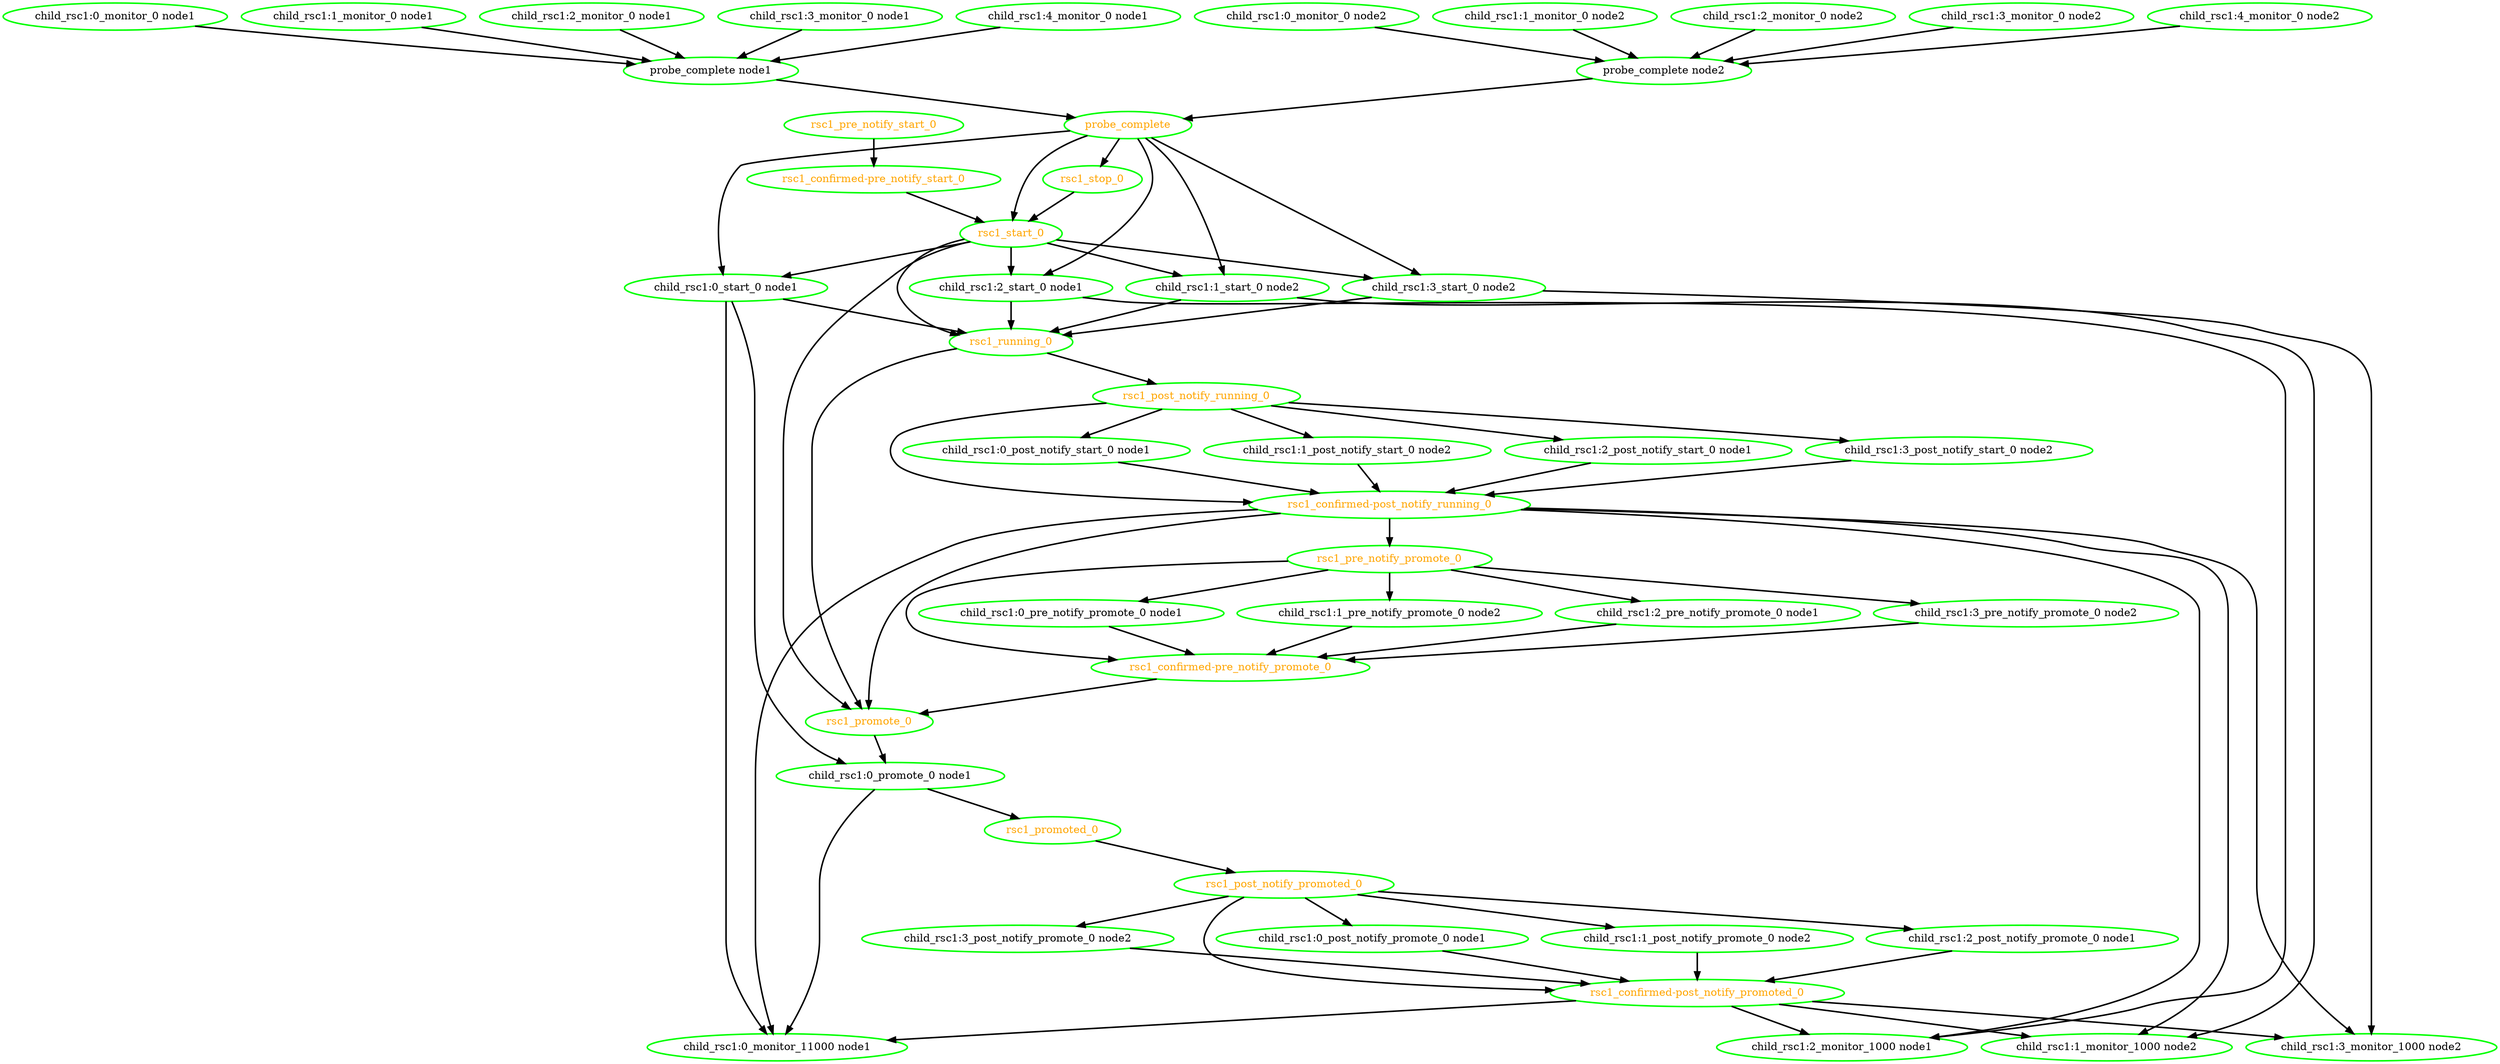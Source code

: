  digraph "g" {
"child_rsc1:0_monitor_0 node1" -> "probe_complete node1" [ style = bold]
"child_rsc1:0_monitor_0 node1" [ style=bold color="green" fontcolor="black" ]
"child_rsc1:0_monitor_0 node2" -> "probe_complete node2" [ style = bold]
"child_rsc1:0_monitor_0 node2" [ style=bold color="green" fontcolor="black" ]
"child_rsc1:0_monitor_11000 node1" [ style=bold color="green" fontcolor="black" ]
"child_rsc1:0_post_notify_promote_0 node1" -> "rsc1_confirmed-post_notify_promoted_0" [ style = bold]
"child_rsc1:0_post_notify_promote_0 node1" [ style=bold color="green" fontcolor="black" ]
"child_rsc1:0_post_notify_start_0 node1" -> "rsc1_confirmed-post_notify_running_0" [ style = bold]
"child_rsc1:0_post_notify_start_0 node1" [ style=bold color="green" fontcolor="black" ]
"child_rsc1:0_pre_notify_promote_0 node1" -> "rsc1_confirmed-pre_notify_promote_0" [ style = bold]
"child_rsc1:0_pre_notify_promote_0 node1" [ style=bold color="green" fontcolor="black" ]
"child_rsc1:0_promote_0 node1" -> "child_rsc1:0_monitor_11000 node1" [ style = bold]
"child_rsc1:0_promote_0 node1" -> "rsc1_promoted_0" [ style = bold]
"child_rsc1:0_promote_0 node1" [ style=bold color="green" fontcolor="black" ]
"child_rsc1:0_start_0 node1" -> "child_rsc1:0_monitor_11000 node1" [ style = bold]
"child_rsc1:0_start_0 node1" -> "child_rsc1:0_promote_0 node1" [ style = bold]
"child_rsc1:0_start_0 node1" -> "rsc1_running_0" [ style = bold]
"child_rsc1:0_start_0 node1" [ style=bold color="green" fontcolor="black" ]
"child_rsc1:1_monitor_0 node1" -> "probe_complete node1" [ style = bold]
"child_rsc1:1_monitor_0 node1" [ style=bold color="green" fontcolor="black" ]
"child_rsc1:1_monitor_0 node2" -> "probe_complete node2" [ style = bold]
"child_rsc1:1_monitor_0 node2" [ style=bold color="green" fontcolor="black" ]
"child_rsc1:1_monitor_1000 node2" [ style=bold color="green" fontcolor="black" ]
"child_rsc1:1_post_notify_promote_0 node2" -> "rsc1_confirmed-post_notify_promoted_0" [ style = bold]
"child_rsc1:1_post_notify_promote_0 node2" [ style=bold color="green" fontcolor="black" ]
"child_rsc1:1_post_notify_start_0 node2" -> "rsc1_confirmed-post_notify_running_0" [ style = bold]
"child_rsc1:1_post_notify_start_0 node2" [ style=bold color="green" fontcolor="black" ]
"child_rsc1:1_pre_notify_promote_0 node2" -> "rsc1_confirmed-pre_notify_promote_0" [ style = bold]
"child_rsc1:1_pre_notify_promote_0 node2" [ style=bold color="green" fontcolor="black" ]
"child_rsc1:1_start_0 node2" -> "child_rsc1:1_monitor_1000 node2" [ style = bold]
"child_rsc1:1_start_0 node2" -> "rsc1_running_0" [ style = bold]
"child_rsc1:1_start_0 node2" [ style=bold color="green" fontcolor="black" ]
"child_rsc1:2_monitor_0 node1" -> "probe_complete node1" [ style = bold]
"child_rsc1:2_monitor_0 node1" [ style=bold color="green" fontcolor="black" ]
"child_rsc1:2_monitor_0 node2" -> "probe_complete node2" [ style = bold]
"child_rsc1:2_monitor_0 node2" [ style=bold color="green" fontcolor="black" ]
"child_rsc1:2_monitor_1000 node1" [ style=bold color="green" fontcolor="black" ]
"child_rsc1:2_post_notify_promote_0 node1" -> "rsc1_confirmed-post_notify_promoted_0" [ style = bold]
"child_rsc1:2_post_notify_promote_0 node1" [ style=bold color="green" fontcolor="black" ]
"child_rsc1:2_post_notify_start_0 node1" -> "rsc1_confirmed-post_notify_running_0" [ style = bold]
"child_rsc1:2_post_notify_start_0 node1" [ style=bold color="green" fontcolor="black" ]
"child_rsc1:2_pre_notify_promote_0 node1" -> "rsc1_confirmed-pre_notify_promote_0" [ style = bold]
"child_rsc1:2_pre_notify_promote_0 node1" [ style=bold color="green" fontcolor="black" ]
"child_rsc1:2_start_0 node1" -> "child_rsc1:2_monitor_1000 node1" [ style = bold]
"child_rsc1:2_start_0 node1" -> "rsc1_running_0" [ style = bold]
"child_rsc1:2_start_0 node1" [ style=bold color="green" fontcolor="black" ]
"child_rsc1:3_monitor_0 node1" -> "probe_complete node1" [ style = bold]
"child_rsc1:3_monitor_0 node1" [ style=bold color="green" fontcolor="black" ]
"child_rsc1:3_monitor_0 node2" -> "probe_complete node2" [ style = bold]
"child_rsc1:3_monitor_0 node2" [ style=bold color="green" fontcolor="black" ]
"child_rsc1:3_monitor_1000 node2" [ style=bold color="green" fontcolor="black"  ]
"child_rsc1:3_post_notify_promote_0 node2" -> "rsc1_confirmed-post_notify_promoted_0" [ style = bold]
"child_rsc1:3_post_notify_promote_0 node2" [ style=bold color="green" fontcolor="black" ]
"child_rsc1:3_post_notify_start_0 node2" -> "rsc1_confirmed-post_notify_running_0" [ style = bold]
"child_rsc1:3_post_notify_start_0 node2" [ style=bold color="green" fontcolor="black" ]
"child_rsc1:3_pre_notify_promote_0 node2" -> "rsc1_confirmed-pre_notify_promote_0" [ style = bold]
"child_rsc1:3_pre_notify_promote_0 node2" [ style=bold color="green" fontcolor="black" ]
"child_rsc1:3_start_0 node2" -> "child_rsc1:3_monitor_1000 node2" [ style = bold]
"child_rsc1:3_start_0 node2" -> "rsc1_running_0" [ style = bold]
"child_rsc1:3_start_0 node2" [ style=bold color="green" fontcolor="black" ]
"child_rsc1:4_monitor_0 node1" -> "probe_complete node1" [ style = bold]
"child_rsc1:4_monitor_0 node1" [ style=bold color="green" fontcolor="black" ]
"child_rsc1:4_monitor_0 node2" -> "probe_complete node2" [ style = bold]
"child_rsc1:4_monitor_0 node2" [ style=bold color="green" fontcolor="black" ]
"probe_complete node1" -> "probe_complete" [ style = bold]
"probe_complete node1" [ style=bold color="green" fontcolor="black" ]
"probe_complete node2" -> "probe_complete" [ style = bold]
"probe_complete node2" [ style=bold color="green" fontcolor="black" ]
"probe_complete" -> "child_rsc1:0_start_0 node1" [ style = bold]
"probe_complete" -> "child_rsc1:1_start_0 node2" [ style = bold]
"probe_complete" -> "child_rsc1:2_start_0 node1" [ style = bold]
"probe_complete" -> "child_rsc1:3_start_0 node2" [ style = bold]
"probe_complete" -> "rsc1_start_0" [ style = bold]
"probe_complete" -> "rsc1_stop_0" [ style = bold]
"probe_complete" [ style=bold color="green" fontcolor="orange" ]
"rsc1_confirmed-post_notify_promoted_0" -> "child_rsc1:0_monitor_11000 node1" [ style = bold]
"rsc1_confirmed-post_notify_promoted_0" -> "child_rsc1:1_monitor_1000 node2" [ style = bold]
"rsc1_confirmed-post_notify_promoted_0" -> "child_rsc1:2_monitor_1000 node1" [ style = bold]
"rsc1_confirmed-post_notify_promoted_0" -> "child_rsc1:3_monitor_1000 node2" [ style = bold]
"rsc1_confirmed-post_notify_promoted_0" [ style=bold color="green" fontcolor="orange" ]
"rsc1_confirmed-post_notify_running_0" -> "child_rsc1:0_monitor_11000 node1" [ style = bold]
"rsc1_confirmed-post_notify_running_0" -> "child_rsc1:1_monitor_1000 node2" [ style = bold]
"rsc1_confirmed-post_notify_running_0" -> "child_rsc1:2_monitor_1000 node1" [ style = bold]
"rsc1_confirmed-post_notify_running_0" -> "child_rsc1:3_monitor_1000 node2" [ style = bold]
"rsc1_confirmed-post_notify_running_0" -> "rsc1_pre_notify_promote_0" [ style = bold]
"rsc1_confirmed-post_notify_running_0" -> "rsc1_promote_0" [ style = bold]
"rsc1_confirmed-post_notify_running_0" [ style=bold color="green" fontcolor="orange" ]
"rsc1_confirmed-pre_notify_promote_0" -> "rsc1_promote_0" [ style = bold]
"rsc1_confirmed-pre_notify_promote_0" [ style=bold color="green" fontcolor="orange" ]
"rsc1_confirmed-pre_notify_start_0" -> "rsc1_start_0" [ style = bold]
"rsc1_confirmed-pre_notify_start_0" [ style=bold color="green" fontcolor="orange" ]
"rsc1_post_notify_promoted_0" -> "child_rsc1:0_post_notify_promote_0 node1" [ style = bold]
"rsc1_post_notify_promoted_0" -> "child_rsc1:1_post_notify_promote_0 node2" [ style = bold]
"rsc1_post_notify_promoted_0" -> "child_rsc1:2_post_notify_promote_0 node1" [ style = bold]
"rsc1_post_notify_promoted_0" -> "child_rsc1:3_post_notify_promote_0 node2" [ style = bold]
"rsc1_post_notify_promoted_0" -> "rsc1_confirmed-post_notify_promoted_0" [ style = bold]
"rsc1_post_notify_promoted_0" [ style=bold color="green" fontcolor="orange" ]
"rsc1_post_notify_running_0" -> "child_rsc1:0_post_notify_start_0 node1" [ style = bold]
"rsc1_post_notify_running_0" -> "child_rsc1:1_post_notify_start_0 node2" [ style = bold]
"rsc1_post_notify_running_0" -> "child_rsc1:2_post_notify_start_0 node1" [ style = bold]
"rsc1_post_notify_running_0" -> "child_rsc1:3_post_notify_start_0 node2" [ style = bold]
"rsc1_post_notify_running_0" -> "rsc1_confirmed-post_notify_running_0" [ style = bold]
"rsc1_post_notify_running_0" [ style=bold color="green" fontcolor="orange" ]
"rsc1_pre_notify_promote_0" -> "child_rsc1:0_pre_notify_promote_0 node1" [ style = bold]
"rsc1_pre_notify_promote_0" -> "child_rsc1:1_pre_notify_promote_0 node2" [ style = bold]
"rsc1_pre_notify_promote_0" -> "child_rsc1:2_pre_notify_promote_0 node1" [ style = bold]
"rsc1_pre_notify_promote_0" -> "child_rsc1:3_pre_notify_promote_0 node2" [ style = bold]
"rsc1_pre_notify_promote_0" -> "rsc1_confirmed-pre_notify_promote_0" [ style = bold]
"rsc1_pre_notify_promote_0" [ style=bold color="green" fontcolor="orange" ]
"rsc1_pre_notify_start_0" -> "rsc1_confirmed-pre_notify_start_0" [ style = bold]
"rsc1_pre_notify_start_0" [ style=bold color="green" fontcolor="orange" ]
"rsc1_promote_0" -> "child_rsc1:0_promote_0 node1" [ style = bold]
"rsc1_promote_0" [ style=bold color="green" fontcolor="orange" ]
"rsc1_promoted_0" -> "rsc1_post_notify_promoted_0" [ style = bold]
"rsc1_promoted_0" [ style=bold color="green" fontcolor="orange" ]
"rsc1_running_0" -> "rsc1_post_notify_running_0" [ style = bold]
"rsc1_running_0" -> "rsc1_promote_0" [ style = bold]
"rsc1_running_0" [ style=bold color="green" fontcolor="orange" ]
"rsc1_start_0" -> "child_rsc1:0_start_0 node1" [ style = bold]
"rsc1_start_0" -> "child_rsc1:1_start_0 node2" [ style = bold]
"rsc1_start_0" -> "child_rsc1:2_start_0 node1" [ style = bold]
"rsc1_start_0" -> "child_rsc1:3_start_0 node2" [ style = bold]
"rsc1_start_0" -> "rsc1_promote_0" [ style = bold]
"rsc1_start_0" -> "rsc1_running_0" [ style = bold]
"rsc1_start_0" [ style=bold color="green" fontcolor="orange" ]
"rsc1_stop_0" -> "rsc1_start_0" [ style = bold]
"rsc1_stop_0" [ style=bold color="green" fontcolor="orange"  ]
}
